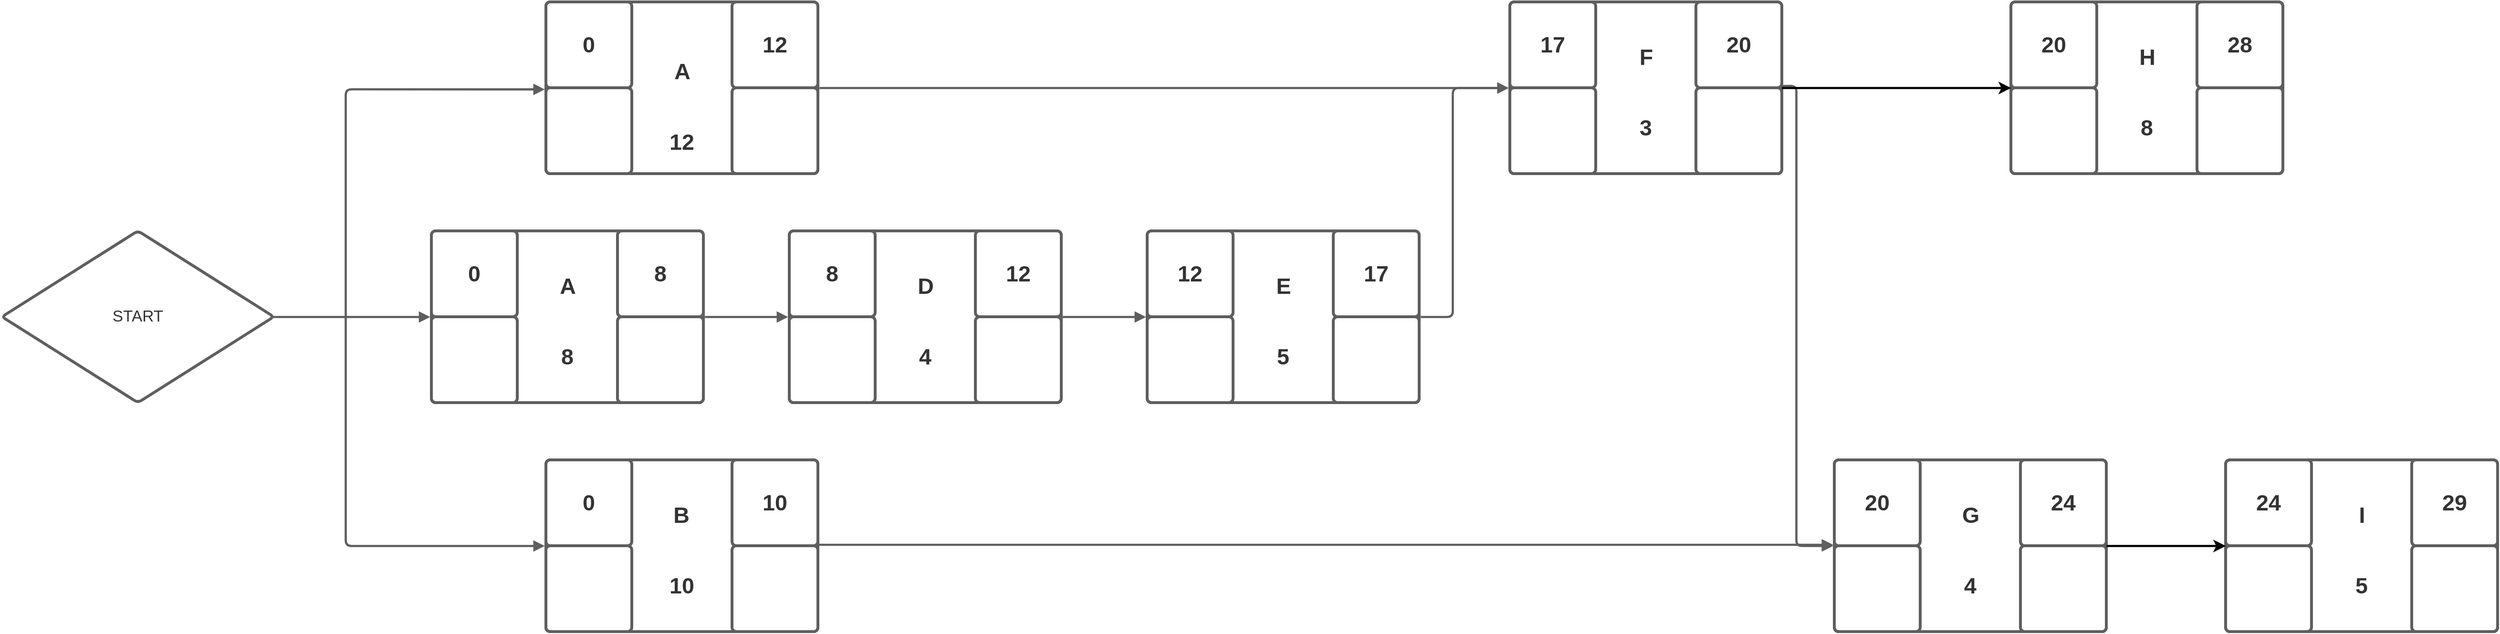 <mxfile version="22.1.6" type="github">
  <diagram name="Página-1" id="ABi04Mv7w6OP0_eSHl25">
    <mxGraphModel dx="3160" dy="2427" grid="1" gridSize="10" guides="1" tooltips="1" connect="1" arrows="1" fold="1" page="1" pageScale="1" pageWidth="827" pageHeight="1169" math="0" shadow="0">
      <root>
        <mxCell id="0" />
        <mxCell id="1" parent="0" />
        <mxCell id="1jA0onxi-LNYjHY15BIs-1" value="START" style="html=1;overflow=block;blockSpacing=1;whiteSpace=wrap;rhombus;fontSize=16.7;fontColor=#333333;align=center;spacing=3.8;strokeColor=#5e5e5e;strokeOpacity=100;rounded=1;absoluteArcSize=1;arcSize=9;strokeWidth=3;lucidId=apRTezGJ.Ge_;" vertex="1" parent="1">
          <mxGeometry x="-180" y="210" width="285" height="180" as="geometry" />
        </mxCell>
        <mxCell id="1jA0onxi-LNYjHY15BIs-2" value="" style="html=1;overflow=block;blockSpacing=1;whiteSpace=wrap;fontSize=13;align=center;spacing=9;strokeColor=#5e5e5e;strokeOpacity=100;rounded=1;absoluteArcSize=1;arcSize=9;strokeWidth=3;lucidId=AsRTUNkiQdwA;" vertex="1" parent="1">
          <mxGeometry x="390" y="-30" width="285" height="180" as="geometry" />
        </mxCell>
        <mxCell id="1jA0onxi-LNYjHY15BIs-3" value="0" style="html=1;overflow=block;blockSpacing=1;whiteSpace=wrap;fontSize=23.3;fontColor=#333333;fontStyle=1;align=center;spacing=3.8;strokeColor=#5e5e5e;strokeOpacity=100;rounded=1;absoluteArcSize=1;arcSize=9;strokeWidth=3;lucidId=AsRTebE7L5cj;" vertex="1" parent="1">
          <mxGeometry x="390" y="-30" width="90" height="90" as="geometry" />
        </mxCell>
        <mxCell id="1jA0onxi-LNYjHY15BIs-4" value="" style="html=1;overflow=block;blockSpacing=1;whiteSpace=wrap;fontSize=13;align=center;spacing=3.8;strokeColor=#5e5e5e;strokeOpacity=100;rounded=1;absoluteArcSize=1;arcSize=9;strokeWidth=3;lucidId=AsRTqZ3c5ihd;" vertex="1" parent="1">
          <mxGeometry x="390" y="60" width="90" height="90" as="geometry" />
        </mxCell>
        <mxCell id="1jA0onxi-LNYjHY15BIs-5" value="12" style="html=1;overflow=block;blockSpacing=1;whiteSpace=wrap;fontSize=23.3;fontColor=#333333;fontStyle=1;align=center;spacing=3.8;strokeColor=#5e5e5e;strokeOpacity=100;rounded=1;absoluteArcSize=1;arcSize=9;strokeWidth=3;lucidId=AsRTt.hy5vhE;" vertex="1" parent="1">
          <mxGeometry x="585" y="-30" width="90" height="90" as="geometry" />
        </mxCell>
        <mxCell id="1jA0onxi-LNYjHY15BIs-6" value="" style="html=1;overflow=block;blockSpacing=1;whiteSpace=wrap;fontSize=13;align=center;spacing=3.8;strokeColor=#5e5e5e;strokeOpacity=100;rounded=1;absoluteArcSize=1;arcSize=9;strokeWidth=3;lucidId=AsRTdtKpL~06;" vertex="1" parent="1">
          <mxGeometry x="585" y="60" width="90" height="90" as="geometry" />
        </mxCell>
        <mxCell id="1jA0onxi-LNYjHY15BIs-7" value="12" style="html=1;overflow=block;blockSpacing=1;whiteSpace=wrap;fontSize=23.3;fontColor=#333333;fontStyle=1;align=center;spacing=3.8;strokeOpacity=0;fillOpacity=0;rounded=1;absoluteArcSize=1;arcSize=9;fillColor=#ffffff;strokeWidth=2.3;lucidId=yvRTOkLabk82;" vertex="1" parent="1">
          <mxGeometry x="480" y="90" width="105" height="53" as="geometry" />
        </mxCell>
        <mxCell id="1jA0onxi-LNYjHY15BIs-8" value="A" style="html=1;overflow=block;blockSpacing=1;whiteSpace=wrap;fontSize=23.3;fontColor=#333333;fontStyle=1;align=center;spacing=3.8;strokeOpacity=0;fillOpacity=0;rounded=1;absoluteArcSize=1;arcSize=9;fillColor=#ffffff;strokeWidth=2.3;lucidId=JvRTEd0kzCuP;" vertex="1" parent="1">
          <mxGeometry x="488" y="11" width="90" height="64" as="geometry" />
        </mxCell>
        <mxCell id="1jA0onxi-LNYjHY15BIs-9" value="" style="html=1;overflow=block;blockSpacing=1;whiteSpace=wrap;fontSize=13;align=center;spacing=9;strokeColor=#5e5e5e;strokeOpacity=100;rounded=1;absoluteArcSize=1;arcSize=9;strokeWidth=3;lucidId=SwRT_QPflahT;" vertex="1" parent="1">
          <mxGeometry x="270" y="210" width="285" height="180" as="geometry" />
        </mxCell>
        <mxCell id="1jA0onxi-LNYjHY15BIs-10" value="0" style="html=1;overflow=block;blockSpacing=1;whiteSpace=wrap;fontSize=23.3;fontColor=#333333;fontStyle=1;align=center;spacing=3.8;strokeColor=#5e5e5e;strokeOpacity=100;rounded=1;absoluteArcSize=1;arcSize=9;strokeWidth=3;lucidId=SwRTzBEkWqTJ;" vertex="1" parent="1">
          <mxGeometry x="270" y="210" width="90" height="90" as="geometry" />
        </mxCell>
        <mxCell id="1jA0onxi-LNYjHY15BIs-11" value="" style="html=1;overflow=block;blockSpacing=1;whiteSpace=wrap;fontSize=13;align=center;spacing=3.8;strokeColor=#5e5e5e;strokeOpacity=100;rounded=1;absoluteArcSize=1;arcSize=9;strokeWidth=3;lucidId=SwRTy7p2dBQ1;" vertex="1" parent="1">
          <mxGeometry x="270" y="300" width="90" height="90" as="geometry" />
        </mxCell>
        <mxCell id="1jA0onxi-LNYjHY15BIs-12" value="8" style="html=1;overflow=block;blockSpacing=1;whiteSpace=wrap;fontSize=23.3;fontColor=#333333;fontStyle=1;align=center;spacing=3.8;strokeColor=#5e5e5e;strokeOpacity=100;rounded=1;absoluteArcSize=1;arcSize=9;strokeWidth=3;lucidId=SwRT0PcjH0Tp;" vertex="1" parent="1">
          <mxGeometry x="465" y="210" width="90" height="90" as="geometry" />
        </mxCell>
        <mxCell id="1jA0onxi-LNYjHY15BIs-13" value="" style="html=1;overflow=block;blockSpacing=1;whiteSpace=wrap;fontSize=13;align=center;spacing=3.8;strokeColor=#5e5e5e;strokeOpacity=100;rounded=1;absoluteArcSize=1;arcSize=9;strokeWidth=3;lucidId=SwRT8MN72VVl;" vertex="1" parent="1">
          <mxGeometry x="465" y="300" width="90" height="90" as="geometry" />
        </mxCell>
        <mxCell id="1jA0onxi-LNYjHY15BIs-14" value="8" style="html=1;overflow=block;blockSpacing=1;whiteSpace=wrap;fontSize=23.3;fontColor=#333333;fontStyle=1;align=center;spacing=3.8;strokeOpacity=0;fillOpacity=0;rounded=1;absoluteArcSize=1;arcSize=9;fillColor=#ffffff;strokeWidth=2.3;lucidId=SwRT2yz02kda;" vertex="1" parent="1">
          <mxGeometry x="360" y="315" width="105" height="53" as="geometry" />
        </mxCell>
        <mxCell id="1jA0onxi-LNYjHY15BIs-15" value="A" style="html=1;overflow=block;blockSpacing=1;whiteSpace=wrap;fontSize=23.3;fontColor=#333333;fontStyle=1;align=center;spacing=3.8;strokeOpacity=0;fillOpacity=0;rounded=1;absoluteArcSize=1;arcSize=9;fillColor=#ffffff;strokeWidth=2.3;lucidId=SwRTIYhmjOOx;" vertex="1" parent="1">
          <mxGeometry x="368" y="236" width="90" height="64" as="geometry" />
        </mxCell>
        <mxCell id="1jA0onxi-LNYjHY15BIs-16" value="" style="html=1;jettySize=18;whiteSpace=wrap;fontSize=13;strokeColor=#5E5E5E;strokeWidth=2.3;rounded=1;arcSize=12;edgeStyle=orthogonalEdgeStyle;startArrow=none;endArrow=block;endFill=1;entryX=-0.005;entryY=0.508;entryPerimeter=0;lucidId=CxRT5.IT_HnB;" edge="1" parent="1" target="1jA0onxi-LNYjHY15BIs-2">
          <mxGeometry width="100" height="100" relative="1" as="geometry">
            <Array as="points">
              <mxPoint x="180" y="61" />
            </Array>
            <mxPoint x="180" y="300" as="sourcePoint" />
          </mxGeometry>
        </mxCell>
        <mxCell id="1jA0onxi-LNYjHY15BIs-17" value="" style="html=1;overflow=block;blockSpacing=1;whiteSpace=wrap;fontSize=13;align=center;spacing=9;strokeColor=#5e5e5e;strokeOpacity=100;rounded=1;absoluteArcSize=1;arcSize=9;strokeWidth=3;lucidId=bzRTYDY3.WiU;" vertex="1" parent="1">
          <mxGeometry x="645" y="210" width="285" height="180" as="geometry" />
        </mxCell>
        <mxCell id="1jA0onxi-LNYjHY15BIs-18" value="8" style="html=1;overflow=block;blockSpacing=1;whiteSpace=wrap;fontSize=23.3;fontColor=#333333;fontStyle=1;align=center;spacing=3.8;strokeColor=#5e5e5e;strokeOpacity=100;rounded=1;absoluteArcSize=1;arcSize=9;strokeWidth=3;lucidId=bzRT8JI5qos.;" vertex="1" parent="1">
          <mxGeometry x="645" y="210" width="90" height="90" as="geometry" />
        </mxCell>
        <mxCell id="1jA0onxi-LNYjHY15BIs-19" value="" style="html=1;overflow=block;blockSpacing=1;whiteSpace=wrap;fontSize=13;align=center;spacing=3.8;strokeColor=#5e5e5e;strokeOpacity=100;rounded=1;absoluteArcSize=1;arcSize=9;strokeWidth=3;lucidId=bzRTyQ3_y796;" vertex="1" parent="1">
          <mxGeometry x="645" y="300" width="90" height="90" as="geometry" />
        </mxCell>
        <mxCell id="1jA0onxi-LNYjHY15BIs-20" value="12" style="html=1;overflow=block;blockSpacing=1;whiteSpace=wrap;fontSize=23.3;fontColor=#333333;fontStyle=1;align=center;spacing=3.8;strokeColor=#5e5e5e;strokeOpacity=100;rounded=1;absoluteArcSize=1;arcSize=9;strokeWidth=3;lucidId=bzRTRm0zG-hj;" vertex="1" parent="1">
          <mxGeometry x="840" y="210" width="90" height="90" as="geometry" />
        </mxCell>
        <mxCell id="1jA0onxi-LNYjHY15BIs-21" value="" style="html=1;overflow=block;blockSpacing=1;whiteSpace=wrap;fontSize=13;align=center;spacing=3.8;strokeColor=#5e5e5e;strokeOpacity=100;rounded=1;absoluteArcSize=1;arcSize=9;strokeWidth=3;lucidId=bzRTlyy0I4E-;" vertex="1" parent="1">
          <mxGeometry x="840" y="300" width="90" height="90" as="geometry" />
        </mxCell>
        <mxCell id="1jA0onxi-LNYjHY15BIs-22" value="4" style="html=1;overflow=block;blockSpacing=1;whiteSpace=wrap;fontSize=23.3;fontColor=#333333;fontStyle=1;align=center;spacing=3.8;strokeOpacity=0;fillOpacity=0;rounded=1;absoluteArcSize=1;arcSize=9;fillColor=#ffffff;strokeWidth=2.3;lucidId=bzRTkPJ8rPpG;" vertex="1" parent="1">
          <mxGeometry x="735" y="315" width="105" height="53" as="geometry" />
        </mxCell>
        <mxCell id="1jA0onxi-LNYjHY15BIs-23" value="D" style="html=1;overflow=block;blockSpacing=1;whiteSpace=wrap;fontSize=23.3;fontColor=#333333;fontStyle=1;align=center;spacing=3.8;strokeOpacity=0;fillOpacity=0;rounded=1;absoluteArcSize=1;arcSize=9;fillColor=#ffffff;strokeWidth=2.3;lucidId=bzRTpqheTeWD;" vertex="1" parent="1">
          <mxGeometry x="743" y="236" width="90" height="64" as="geometry" />
        </mxCell>
        <mxCell id="1jA0onxi-LNYjHY15BIs-24" value="" style="html=1;overflow=block;blockSpacing=1;whiteSpace=wrap;fontSize=13;align=center;spacing=9;strokeColor=#5e5e5e;strokeOpacity=100;rounded=1;absoluteArcSize=1;arcSize=9;strokeWidth=3;lucidId=AzRT2ArTdRl3;" vertex="1" parent="1">
          <mxGeometry x="1020" y="210" width="285" height="180" as="geometry" />
        </mxCell>
        <mxCell id="1jA0onxi-LNYjHY15BIs-25" value="12" style="html=1;overflow=block;blockSpacing=1;whiteSpace=wrap;fontSize=23.3;fontColor=#333333;fontStyle=1;align=center;spacing=3.8;strokeColor=#5e5e5e;strokeOpacity=100;rounded=1;absoluteArcSize=1;arcSize=9;strokeWidth=3;lucidId=AzRTWyrZ866C;" vertex="1" parent="1">
          <mxGeometry x="1020" y="210" width="90" height="90" as="geometry" />
        </mxCell>
        <mxCell id="1jA0onxi-LNYjHY15BIs-26" value="" style="html=1;overflow=block;blockSpacing=1;whiteSpace=wrap;fontSize=13;align=center;spacing=3.8;strokeColor=#5e5e5e;strokeOpacity=100;rounded=1;absoluteArcSize=1;arcSize=9;strokeWidth=3;lucidId=AzRTmKbXMegY;" vertex="1" parent="1">
          <mxGeometry x="1020" y="300" width="90" height="90" as="geometry" />
        </mxCell>
        <mxCell id="1jA0onxi-LNYjHY15BIs-27" value="17" style="html=1;overflow=block;blockSpacing=1;whiteSpace=wrap;fontSize=23.3;fontColor=#333333;fontStyle=1;align=center;spacing=3.8;strokeColor=#5e5e5e;strokeOpacity=100;rounded=1;absoluteArcSize=1;arcSize=9;strokeWidth=3;lucidId=AzRTmM~o5qg7;" vertex="1" parent="1">
          <mxGeometry x="1215" y="210" width="90" height="90" as="geometry" />
        </mxCell>
        <mxCell id="1jA0onxi-LNYjHY15BIs-28" value="" style="html=1;overflow=block;blockSpacing=1;whiteSpace=wrap;fontSize=13;align=center;spacing=3.8;strokeColor=#5e5e5e;strokeOpacity=100;rounded=1;absoluteArcSize=1;arcSize=9;strokeWidth=3;lucidId=AzRT2pPJbOR-;" vertex="1" parent="1">
          <mxGeometry x="1215" y="300" width="90" height="90" as="geometry" />
        </mxCell>
        <mxCell id="1jA0onxi-LNYjHY15BIs-29" value="5" style="html=1;overflow=block;blockSpacing=1;whiteSpace=wrap;fontSize=23.3;fontColor=#333333;fontStyle=1;align=center;spacing=3.8;strokeOpacity=0;fillOpacity=0;rounded=1;absoluteArcSize=1;arcSize=9;fillColor=#ffffff;strokeWidth=2.3;lucidId=AzRT0ugNrJBx;" vertex="1" parent="1">
          <mxGeometry x="1110" y="315" width="105" height="53" as="geometry" />
        </mxCell>
        <mxCell id="1jA0onxi-LNYjHY15BIs-30" value="E" style="html=1;overflow=block;blockSpacing=1;whiteSpace=wrap;fontSize=23.3;fontColor=#333333;fontStyle=1;align=center;spacing=3.8;strokeOpacity=0;fillOpacity=0;rounded=1;absoluteArcSize=1;arcSize=9;fillColor=#ffffff;strokeWidth=2.3;lucidId=AzRT.E3255l8;" vertex="1" parent="1">
          <mxGeometry x="1118" y="236" width="90" height="64" as="geometry" />
        </mxCell>
        <mxCell id="1jA0onxi-LNYjHY15BIs-31" value="" style="html=1;jettySize=18;whiteSpace=wrap;fontSize=13;strokeColor=#5E5E5E;strokeWidth=2.3;rounded=1;arcSize=12;edgeStyle=orthogonalEdgeStyle;startArrow=none;endArrow=block;endFill=1;exitX=1.005;exitY=0.5;exitPerimeter=0;entryX=-0.005;entryY=0.5;entryPerimeter=0;lucidId=CART0D0T0mP_;" edge="1" parent="1" source="1jA0onxi-LNYjHY15BIs-9" target="1jA0onxi-LNYjHY15BIs-17">
          <mxGeometry width="100" height="100" relative="1" as="geometry">
            <Array as="points" />
          </mxGeometry>
        </mxCell>
        <mxCell id="1jA0onxi-LNYjHY15BIs-32" value="" style="html=1;jettySize=18;whiteSpace=wrap;fontSize=13;strokeColor=#5E5E5E;strokeWidth=2.3;rounded=1;arcSize=12;edgeStyle=orthogonalEdgeStyle;startArrow=none;endArrow=block;endFill=1;exitX=0.994;exitY=1;exitPerimeter=0;entryX=-0.005;entryY=0.5;entryPerimeter=0;lucidId=TART6_8zkuHI;" edge="1" parent="1" source="1jA0onxi-LNYjHY15BIs-20" target="1jA0onxi-LNYjHY15BIs-24">
          <mxGeometry width="100" height="100" relative="1" as="geometry">
            <Array as="points">
              <mxPoint x="960" y="300" />
              <mxPoint x="960" y="300" />
            </Array>
          </mxGeometry>
        </mxCell>
        <mxCell id="1jA0onxi-LNYjHY15BIs-33" value="" style="html=1;overflow=block;blockSpacing=1;whiteSpace=wrap;fontSize=13;align=center;spacing=9;strokeColor=#5e5e5e;strokeOpacity=100;rounded=1;absoluteArcSize=1;arcSize=9;strokeWidth=3;lucidId=uBRT4KdpWdFJ;" vertex="1" parent="1">
          <mxGeometry x="1400" y="-30" width="285" height="180" as="geometry" />
        </mxCell>
        <mxCell id="1jA0onxi-LNYjHY15BIs-34" value="17" style="html=1;overflow=block;blockSpacing=1;whiteSpace=wrap;fontSize=23.3;fontColor=#333333;fontStyle=1;align=center;spacing=3.8;strokeColor=#5e5e5e;strokeOpacity=100;rounded=1;absoluteArcSize=1;arcSize=9;strokeWidth=3;lucidId=uBRTCBha4Ch3;" vertex="1" parent="1">
          <mxGeometry x="1400" y="-30" width="90" height="90" as="geometry" />
        </mxCell>
        <mxCell id="1jA0onxi-LNYjHY15BIs-35" value="" style="html=1;overflow=block;blockSpacing=1;whiteSpace=wrap;fontSize=13;align=center;spacing=3.8;strokeColor=#5e5e5e;strokeOpacity=100;rounded=1;absoluteArcSize=1;arcSize=9;strokeWidth=3;lucidId=uBRTDxuheoRq;" vertex="1" parent="1">
          <mxGeometry x="1400" y="60" width="90" height="90" as="geometry" />
        </mxCell>
        <mxCell id="1jA0onxi-LNYjHY15BIs-36" value="20" style="html=1;overflow=block;blockSpacing=1;whiteSpace=wrap;fontSize=23.3;fontColor=#333333;fontStyle=1;align=center;spacing=3.8;strokeColor=#5e5e5e;strokeOpacity=100;rounded=1;absoluteArcSize=1;arcSize=9;strokeWidth=3;lucidId=uBRT~E3eFCxZ;" vertex="1" parent="1">
          <mxGeometry x="1595" y="-30" width="90" height="90" as="geometry" />
        </mxCell>
        <mxCell id="1jA0onxi-LNYjHY15BIs-37" value="" style="html=1;overflow=block;blockSpacing=1;whiteSpace=wrap;fontSize=13;align=center;spacing=3.8;strokeColor=#5e5e5e;strokeOpacity=100;rounded=1;absoluteArcSize=1;arcSize=9;strokeWidth=3;lucidId=uBRTGc5oTUye;" vertex="1" parent="1">
          <mxGeometry x="1595" y="60" width="90" height="90" as="geometry" />
        </mxCell>
        <mxCell id="1jA0onxi-LNYjHY15BIs-38" value="3" style="html=1;overflow=block;blockSpacing=1;whiteSpace=wrap;fontSize=23.3;fontColor=#333333;fontStyle=1;align=center;spacing=3.8;strokeOpacity=0;fillOpacity=0;rounded=1;absoluteArcSize=1;arcSize=9;fillColor=#ffffff;strokeWidth=2.3;lucidId=uBRTRFf5I9ww;" vertex="1" parent="1">
          <mxGeometry x="1490" y="75" width="105" height="53" as="geometry" />
        </mxCell>
        <mxCell id="1jA0onxi-LNYjHY15BIs-39" value="F" style="html=1;overflow=block;blockSpacing=1;whiteSpace=wrap;fontSize=23.3;fontColor=#333333;fontStyle=1;align=center;spacing=3.8;strokeOpacity=0;fillOpacity=0;rounded=1;absoluteArcSize=1;arcSize=9;fillColor=#ffffff;strokeWidth=2.3;lucidId=uBRTtDppB0b5;" vertex="1" parent="1">
          <mxGeometry x="1498" y="-4" width="90" height="64" as="geometry" />
        </mxCell>
        <mxCell id="1jA0onxi-LNYjHY15BIs-40" value="" style="html=1;jettySize=18;whiteSpace=wrap;fontSize=13;strokeColor=#5E5E5E;strokeWidth=2.3;rounded=1;arcSize=12;edgeStyle=orthogonalEdgeStyle;startArrow=none;endArrow=block;endFill=1;exitX=1.005;exitY=0.5;exitPerimeter=0;entryX=-0.005;entryY=0.5;entryPerimeter=0;lucidId=.BRTGT~pZ0Bq;" edge="1" parent="1" source="1jA0onxi-LNYjHY15BIs-2" target="1jA0onxi-LNYjHY15BIs-33">
          <mxGeometry width="100" height="100" relative="1" as="geometry">
            <Array as="points" />
          </mxGeometry>
        </mxCell>
        <mxCell id="1jA0onxi-LNYjHY15BIs-41" value="" style="html=1;overflow=block;blockSpacing=1;whiteSpace=wrap;fontSize=13;align=center;spacing=9;strokeColor=#5e5e5e;strokeOpacity=100;rounded=1;absoluteArcSize=1;arcSize=9;strokeWidth=3;lucidId=2ERTQmXz96-D;" vertex="1" parent="1">
          <mxGeometry x="390" y="450" width="285" height="180" as="geometry" />
        </mxCell>
        <mxCell id="1jA0onxi-LNYjHY15BIs-42" value="0" style="html=1;overflow=block;blockSpacing=1;whiteSpace=wrap;fontSize=23.3;fontColor=#333333;fontStyle=1;align=center;spacing=3.8;strokeColor=#5e5e5e;strokeOpacity=100;rounded=1;absoluteArcSize=1;arcSize=9;strokeWidth=3;lucidId=2ERTfnDkPLi3;" vertex="1" parent="1">
          <mxGeometry x="390" y="450" width="90" height="90" as="geometry" />
        </mxCell>
        <mxCell id="1jA0onxi-LNYjHY15BIs-43" value="" style="html=1;overflow=block;blockSpacing=1;whiteSpace=wrap;fontSize=13;align=center;spacing=3.8;strokeColor=#5e5e5e;strokeOpacity=100;rounded=1;absoluteArcSize=1;arcSize=9;strokeWidth=3;lucidId=2ERTnLRVnL5r;" vertex="1" parent="1">
          <mxGeometry x="390" y="540" width="90" height="90" as="geometry" />
        </mxCell>
        <mxCell id="1jA0onxi-LNYjHY15BIs-44" value="10" style="html=1;overflow=block;blockSpacing=1;whiteSpace=wrap;fontSize=23.3;fontColor=#333333;fontStyle=1;align=center;spacing=3.8;strokeColor=#5e5e5e;strokeOpacity=100;rounded=1;absoluteArcSize=1;arcSize=9;strokeWidth=3;lucidId=2ERTx9MzTE9i;" vertex="1" parent="1">
          <mxGeometry x="585" y="450" width="90" height="90" as="geometry" />
        </mxCell>
        <mxCell id="1jA0onxi-LNYjHY15BIs-45" value="" style="html=1;overflow=block;blockSpacing=1;whiteSpace=wrap;fontSize=13;align=center;spacing=3.8;strokeColor=#5e5e5e;strokeOpacity=100;rounded=1;absoluteArcSize=1;arcSize=9;strokeWidth=3;lucidId=2ERTV8f-ri4m;" vertex="1" parent="1">
          <mxGeometry x="585" y="540" width="90" height="90" as="geometry" />
        </mxCell>
        <mxCell id="1jA0onxi-LNYjHY15BIs-46" value="10" style="html=1;overflow=block;blockSpacing=1;whiteSpace=wrap;fontSize=23.3;fontColor=#333333;fontStyle=1;align=center;spacing=3.8;strokeOpacity=0;fillOpacity=0;rounded=1;absoluteArcSize=1;arcSize=9;fillColor=#ffffff;strokeWidth=2.3;lucidId=2ERTz-OlqhhO;" vertex="1" parent="1">
          <mxGeometry x="480" y="555" width="105" height="53" as="geometry" />
        </mxCell>
        <mxCell id="1jA0onxi-LNYjHY15BIs-47" value="B" style="html=1;overflow=block;blockSpacing=1;whiteSpace=wrap;fontSize=23.3;fontColor=#333333;fontStyle=1;align=center;spacing=3.8;strokeOpacity=0;fillOpacity=0;rounded=1;absoluteArcSize=1;arcSize=9;fillColor=#ffffff;strokeWidth=2.3;lucidId=2ERT8-09T..1;" vertex="1" parent="1">
          <mxGeometry x="487" y="476" width="90" height="64" as="geometry" />
        </mxCell>
        <mxCell id="1jA0onxi-LNYjHY15BIs-48" value="" style="html=1;jettySize=18;whiteSpace=wrap;fontSize=13;strokeColor=#5E5E5E;strokeWidth=2.3;rounded=1;arcSize=12;edgeStyle=orthogonalEdgeStyle;startArrow=none;endArrow=block;endFill=1;exitX=0.997;exitY=0.5;exitPerimeter=0;entryX=-0.005;entryY=0.5;entryPerimeter=0;lucidId=.ERTF4FRFy_P;" edge="1" parent="1" source="1jA0onxi-LNYjHY15BIs-1" target="1jA0onxi-LNYjHY15BIs-9">
          <mxGeometry width="100" height="100" relative="1" as="geometry">
            <Array as="points" />
          </mxGeometry>
        </mxCell>
        <mxCell id="1jA0onxi-LNYjHY15BIs-49" value="" style="html=1;jettySize=18;whiteSpace=wrap;fontSize=13;strokeColor=#5E5E5E;strokeWidth=2.3;rounded=1;arcSize=12;edgeStyle=orthogonalEdgeStyle;startArrow=none;endArrow=block;endFill=1;entryX=-0.005;entryY=0.5;entryPerimeter=0;lucidId=iFRTqNajkdzn;" edge="1" parent="1" target="1jA0onxi-LNYjHY15BIs-41">
          <mxGeometry width="100" height="100" relative="1" as="geometry">
            <Array as="points">
              <mxPoint x="180" y="540" />
            </Array>
            <mxPoint x="180" y="300" as="sourcePoint" />
          </mxGeometry>
        </mxCell>
        <mxCell id="1jA0onxi-LNYjHY15BIs-50" value="" style="html=1;jettySize=18;whiteSpace=wrap;fontSize=13;strokeColor=#5E5E5E;strokeWidth=2.3;rounded=1;arcSize=12;edgeStyle=orthogonalEdgeStyle;startArrow=none;endArrow=block;endFill=1;exitX=1.005;exitY=0.5;exitPerimeter=0;entryX=-0.005;entryY=0.5;entryPerimeter=0;lucidId=ZFRTxtF5FFh7;" edge="1" parent="1" source="1jA0onxi-LNYjHY15BIs-24" target="1jA0onxi-LNYjHY15BIs-33">
          <mxGeometry width="100" height="100" relative="1" as="geometry">
            <Array as="points">
              <mxPoint x="1340" y="300" />
              <mxPoint x="1340" y="60" />
            </Array>
          </mxGeometry>
        </mxCell>
        <mxCell id="1jA0onxi-LNYjHY15BIs-51" value="" style="html=1;jettySize=18;whiteSpace=wrap;fontSize=13;strokeColor=#5E5E5E;strokeWidth=2.3;rounded=1;arcSize=12;edgeStyle=orthogonalEdgeStyle;startArrow=none;endArrow=block;endFill=1;exitX=1.011;exitY=0.976;exitPerimeter=0;entryX=-0.005;entryY=0.5;entryPerimeter=0;lucidId=dGRTi9PgwTOv;" edge="1" parent="1" source="1jA0onxi-LNYjHY15BIs-36" target="1jA0onxi-LNYjHY15BIs-52">
          <mxGeometry width="100" height="100" relative="1" as="geometry">
            <Array as="points">
              <mxPoint x="1700" y="58" />
              <mxPoint x="1700" y="540" />
            </Array>
          </mxGeometry>
        </mxCell>
        <mxCell id="1jA0onxi-LNYjHY15BIs-52" value="" style="html=1;overflow=block;blockSpacing=1;whiteSpace=wrap;fontSize=13;align=center;spacing=9;strokeColor=#5e5e5e;strokeOpacity=100;rounded=1;absoluteArcSize=1;arcSize=9;strokeWidth=3;lucidId=rGRTGnR4WyiP;" vertex="1" parent="1">
          <mxGeometry x="1740" y="450" width="285" height="180" as="geometry" />
        </mxCell>
        <mxCell id="1jA0onxi-LNYjHY15BIs-53" value="20" style="html=1;overflow=block;blockSpacing=1;whiteSpace=wrap;fontSize=23.3;fontColor=#333333;fontStyle=1;align=center;spacing=3.8;strokeColor=#5e5e5e;strokeOpacity=100;rounded=1;absoluteArcSize=1;arcSize=9;strokeWidth=3;lucidId=rGRT0TPLAfWL;" vertex="1" parent="1">
          <mxGeometry x="1740" y="450" width="90" height="90" as="geometry" />
        </mxCell>
        <mxCell id="1jA0onxi-LNYjHY15BIs-54" value="" style="html=1;overflow=block;blockSpacing=1;whiteSpace=wrap;fontSize=13;align=center;spacing=3.8;strokeColor=#5e5e5e;strokeOpacity=100;rounded=1;absoluteArcSize=1;arcSize=9;strokeWidth=3;lucidId=rGRTEQNN2Po0;" vertex="1" parent="1">
          <mxGeometry x="1740" y="540" width="90" height="90" as="geometry" />
        </mxCell>
        <mxCell id="1jA0onxi-LNYjHY15BIs-55" value="24" style="html=1;overflow=block;blockSpacing=1;whiteSpace=wrap;fontSize=23.3;fontColor=#333333;fontStyle=1;align=center;spacing=3.8;strokeColor=#5e5e5e;strokeOpacity=100;rounded=1;absoluteArcSize=1;arcSize=9;strokeWidth=3;lucidId=rGRTZUoePzDH;" vertex="1" parent="1">
          <mxGeometry x="1935" y="450" width="90" height="90" as="geometry" />
        </mxCell>
        <mxCell id="1jA0onxi-LNYjHY15BIs-56" value="" style="html=1;overflow=block;blockSpacing=1;whiteSpace=wrap;fontSize=13;align=center;spacing=3.8;strokeColor=#5e5e5e;strokeOpacity=100;rounded=1;absoluteArcSize=1;arcSize=9;strokeWidth=3;lucidId=rGRTJUYSi73s;" vertex="1" parent="1">
          <mxGeometry x="1935" y="540" width="90" height="90" as="geometry" />
        </mxCell>
        <mxCell id="1jA0onxi-LNYjHY15BIs-57" value="4" style="html=1;overflow=block;blockSpacing=1;whiteSpace=wrap;fontSize=23.3;fontColor=#333333;fontStyle=1;align=center;spacing=3.8;strokeOpacity=0;fillOpacity=0;rounded=1;absoluteArcSize=1;arcSize=9;fillColor=#ffffff;strokeWidth=2.3;lucidId=rGRTImpZKSvA;" vertex="1" parent="1">
          <mxGeometry x="1830" y="555" width="105" height="53" as="geometry" />
        </mxCell>
        <mxCell id="1jA0onxi-LNYjHY15BIs-58" value="G" style="html=1;overflow=block;blockSpacing=1;whiteSpace=wrap;fontSize=23.3;fontColor=#333333;fontStyle=1;align=center;spacing=3.8;strokeOpacity=0;fillOpacity=0;rounded=1;absoluteArcSize=1;arcSize=9;fillColor=#ffffff;strokeWidth=2.3;lucidId=rGRTRjvnVTL.;" vertex="1" parent="1">
          <mxGeometry x="1838" y="476" width="90" height="64" as="geometry" />
        </mxCell>
        <mxCell id="1jA0onxi-LNYjHY15BIs-59" value="" style="html=1;jettySize=18;whiteSpace=wrap;fontSize=13;strokeColor=#5E5E5E;strokeWidth=2.3;rounded=1;arcSize=12;edgeStyle=orthogonalEdgeStyle;startArrow=none;endArrow=block;endFill=1;exitX=1.006;exitY=0.986;exitPerimeter=0;entryX=-0.005;entryY=0.493;entryPerimeter=0;lucidId=XGRTw9NKQkYS;" edge="1" parent="1" source="1jA0onxi-LNYjHY15BIs-44" target="1jA0onxi-LNYjHY15BIs-52">
          <mxGeometry width="100" height="100" relative="1" as="geometry">
            <Array as="points" />
          </mxGeometry>
        </mxCell>
        <mxCell id="1jA0onxi-LNYjHY15BIs-64" value="" style="html=1;overflow=block;blockSpacing=1;whiteSpace=wrap;fontSize=13;align=center;spacing=9;strokeColor=#5e5e5e;strokeOpacity=100;rounded=1;absoluteArcSize=1;arcSize=9;strokeWidth=3;lucidId=rGRTGnR4WyiP;" vertex="1" parent="1">
          <mxGeometry x="1925" y="-30" width="285" height="180" as="geometry" />
        </mxCell>
        <mxCell id="1jA0onxi-LNYjHY15BIs-65" value="20" style="html=1;overflow=block;blockSpacing=1;whiteSpace=wrap;fontSize=23.3;fontColor=#333333;fontStyle=1;align=center;spacing=3.8;strokeColor=#5e5e5e;strokeOpacity=100;rounded=1;absoluteArcSize=1;arcSize=9;strokeWidth=3;lucidId=rGRT0TPLAfWL;" vertex="1" parent="1">
          <mxGeometry x="1925" y="-30" width="90" height="90" as="geometry" />
        </mxCell>
        <mxCell id="1jA0onxi-LNYjHY15BIs-66" value="" style="html=1;overflow=block;blockSpacing=1;whiteSpace=wrap;fontSize=13;align=center;spacing=3.8;strokeColor=#5e5e5e;strokeOpacity=100;rounded=1;absoluteArcSize=1;arcSize=9;strokeWidth=3;lucidId=rGRTEQNN2Po0;" vertex="1" parent="1">
          <mxGeometry x="1925" y="60" width="90" height="90" as="geometry" />
        </mxCell>
        <mxCell id="1jA0onxi-LNYjHY15BIs-67" value="28" style="html=1;overflow=block;blockSpacing=1;whiteSpace=wrap;fontSize=23.3;fontColor=#333333;fontStyle=1;align=center;spacing=3.8;strokeColor=#5e5e5e;strokeOpacity=100;rounded=1;absoluteArcSize=1;arcSize=9;strokeWidth=3;lucidId=rGRTZUoePzDH;" vertex="1" parent="1">
          <mxGeometry x="2120" y="-30" width="90" height="90" as="geometry" />
        </mxCell>
        <mxCell id="1jA0onxi-LNYjHY15BIs-68" value="" style="html=1;overflow=block;blockSpacing=1;whiteSpace=wrap;fontSize=13;align=center;spacing=3.8;strokeColor=#5e5e5e;strokeOpacity=100;rounded=1;absoluteArcSize=1;arcSize=9;strokeWidth=3;lucidId=rGRTJUYSi73s;" vertex="1" parent="1">
          <mxGeometry x="2120" y="60" width="90" height="90" as="geometry" />
        </mxCell>
        <mxCell id="1jA0onxi-LNYjHY15BIs-69" value="8" style="html=1;overflow=block;blockSpacing=1;whiteSpace=wrap;fontSize=23.3;fontColor=#333333;fontStyle=1;align=center;spacing=3.8;strokeOpacity=0;fillOpacity=0;rounded=1;absoluteArcSize=1;arcSize=9;fillColor=#ffffff;strokeWidth=2.3;lucidId=rGRTImpZKSvA;" vertex="1" parent="1">
          <mxGeometry x="2015" y="75" width="105" height="53" as="geometry" />
        </mxCell>
        <mxCell id="1jA0onxi-LNYjHY15BIs-70" value="H" style="html=1;overflow=block;blockSpacing=1;whiteSpace=wrap;fontSize=23.3;fontColor=#333333;fontStyle=1;align=center;spacing=3.8;strokeOpacity=0;fillOpacity=0;rounded=1;absoluteArcSize=1;arcSize=9;fillColor=#ffffff;strokeWidth=2.3;lucidId=rGRTRjvnVTL.;" vertex="1" parent="1">
          <mxGeometry x="2023" y="-4" width="90" height="64" as="geometry" />
        </mxCell>
        <mxCell id="1jA0onxi-LNYjHY15BIs-73" value="" style="endArrow=classic;html=1;rounded=0;exitX=1;exitY=1;exitDx=0;exitDy=0;entryX=0;entryY=1;entryDx=0;entryDy=0;strokeWidth=2.3;" edge="1" parent="1" source="1jA0onxi-LNYjHY15BIs-36" target="1jA0onxi-LNYjHY15BIs-65">
          <mxGeometry width="50" height="50" relative="1" as="geometry">
            <mxPoint x="1820" y="-60" as="sourcePoint" />
            <mxPoint x="1870" y="-110" as="targetPoint" />
          </mxGeometry>
        </mxCell>
        <mxCell id="1jA0onxi-LNYjHY15BIs-74" value="" style="html=1;overflow=block;blockSpacing=1;whiteSpace=wrap;fontSize=13;align=center;spacing=9;strokeColor=#5e5e5e;strokeOpacity=100;rounded=1;absoluteArcSize=1;arcSize=9;strokeWidth=3;lucidId=rGRTGnR4WyiP;" vertex="1" parent="1">
          <mxGeometry x="2150" y="450" width="285" height="180" as="geometry" />
        </mxCell>
        <mxCell id="1jA0onxi-LNYjHY15BIs-75" value="24" style="html=1;overflow=block;blockSpacing=1;whiteSpace=wrap;fontSize=23.3;fontColor=#333333;fontStyle=1;align=center;spacing=3.8;strokeColor=#5e5e5e;strokeOpacity=100;rounded=1;absoluteArcSize=1;arcSize=9;strokeWidth=3;lucidId=rGRT0TPLAfWL;" vertex="1" parent="1">
          <mxGeometry x="2150" y="450" width="90" height="90" as="geometry" />
        </mxCell>
        <mxCell id="1jA0onxi-LNYjHY15BIs-76" value="" style="html=1;overflow=block;blockSpacing=1;whiteSpace=wrap;fontSize=13;align=center;spacing=3.8;strokeColor=#5e5e5e;strokeOpacity=100;rounded=1;absoluteArcSize=1;arcSize=9;strokeWidth=3;lucidId=rGRTEQNN2Po0;" vertex="1" parent="1">
          <mxGeometry x="2150" y="540" width="90" height="90" as="geometry" />
        </mxCell>
        <mxCell id="1jA0onxi-LNYjHY15BIs-77" value="29" style="html=1;overflow=block;blockSpacing=1;whiteSpace=wrap;fontSize=23.3;fontColor=#333333;fontStyle=1;align=center;spacing=3.8;strokeColor=#5e5e5e;strokeOpacity=100;rounded=1;absoluteArcSize=1;arcSize=9;strokeWidth=3;lucidId=rGRTZUoePzDH;" vertex="1" parent="1">
          <mxGeometry x="2345" y="450" width="90" height="90" as="geometry" />
        </mxCell>
        <mxCell id="1jA0onxi-LNYjHY15BIs-78" value="" style="html=1;overflow=block;blockSpacing=1;whiteSpace=wrap;fontSize=13;align=center;spacing=3.8;strokeColor=#5e5e5e;strokeOpacity=100;rounded=1;absoluteArcSize=1;arcSize=9;strokeWidth=3;lucidId=rGRTJUYSi73s;" vertex="1" parent="1">
          <mxGeometry x="2345" y="540" width="90" height="90" as="geometry" />
        </mxCell>
        <mxCell id="1jA0onxi-LNYjHY15BIs-79" value="5" style="html=1;overflow=block;blockSpacing=1;whiteSpace=wrap;fontSize=23.3;fontColor=#333333;fontStyle=1;align=center;spacing=3.8;strokeOpacity=0;fillOpacity=0;rounded=1;absoluteArcSize=1;arcSize=9;fillColor=#ffffff;strokeWidth=2.3;lucidId=rGRTImpZKSvA;" vertex="1" parent="1">
          <mxGeometry x="2240" y="555" width="105" height="53" as="geometry" />
        </mxCell>
        <mxCell id="1jA0onxi-LNYjHY15BIs-80" value="I" style="html=1;overflow=block;blockSpacing=1;whiteSpace=wrap;fontSize=23.3;fontColor=#333333;fontStyle=1;align=center;spacing=3.8;strokeOpacity=0;fillOpacity=0;rounded=1;absoluteArcSize=1;arcSize=9;fillColor=#ffffff;strokeWidth=2.3;lucidId=rGRTRjvnVTL.;" vertex="1" parent="1">
          <mxGeometry x="2248" y="476" width="90" height="64" as="geometry" />
        </mxCell>
        <mxCell id="1jA0onxi-LNYjHY15BIs-81" value="" style="endArrow=classic;html=1;rounded=0;exitX=1;exitY=1;exitDx=0;exitDy=0;entryX=0;entryY=1;entryDx=0;entryDy=0;strokeWidth=2.3;" edge="1" parent="1" source="1jA0onxi-LNYjHY15BIs-55" target="1jA0onxi-LNYjHY15BIs-75">
          <mxGeometry width="50" height="50" relative="1" as="geometry">
            <mxPoint x="2191" y="340.39" as="sourcePoint" />
            <mxPoint x="2391" y="340.39" as="targetPoint" />
          </mxGeometry>
        </mxCell>
      </root>
    </mxGraphModel>
  </diagram>
</mxfile>
